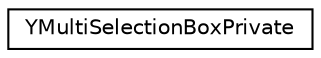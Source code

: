 digraph "Graphical Class Hierarchy"
{
 // LATEX_PDF_SIZE
  edge [fontname="Helvetica",fontsize="10",labelfontname="Helvetica",labelfontsize="10"];
  node [fontname="Helvetica",fontsize="10",shape=record];
  rankdir="LR";
  Node0 [label="YMultiSelectionBoxPrivate",height=0.2,width=0.4,color="black", fillcolor="white", style="filled",URL="$structYMultiSelectionBoxPrivate.html",tooltip=" "];
}
